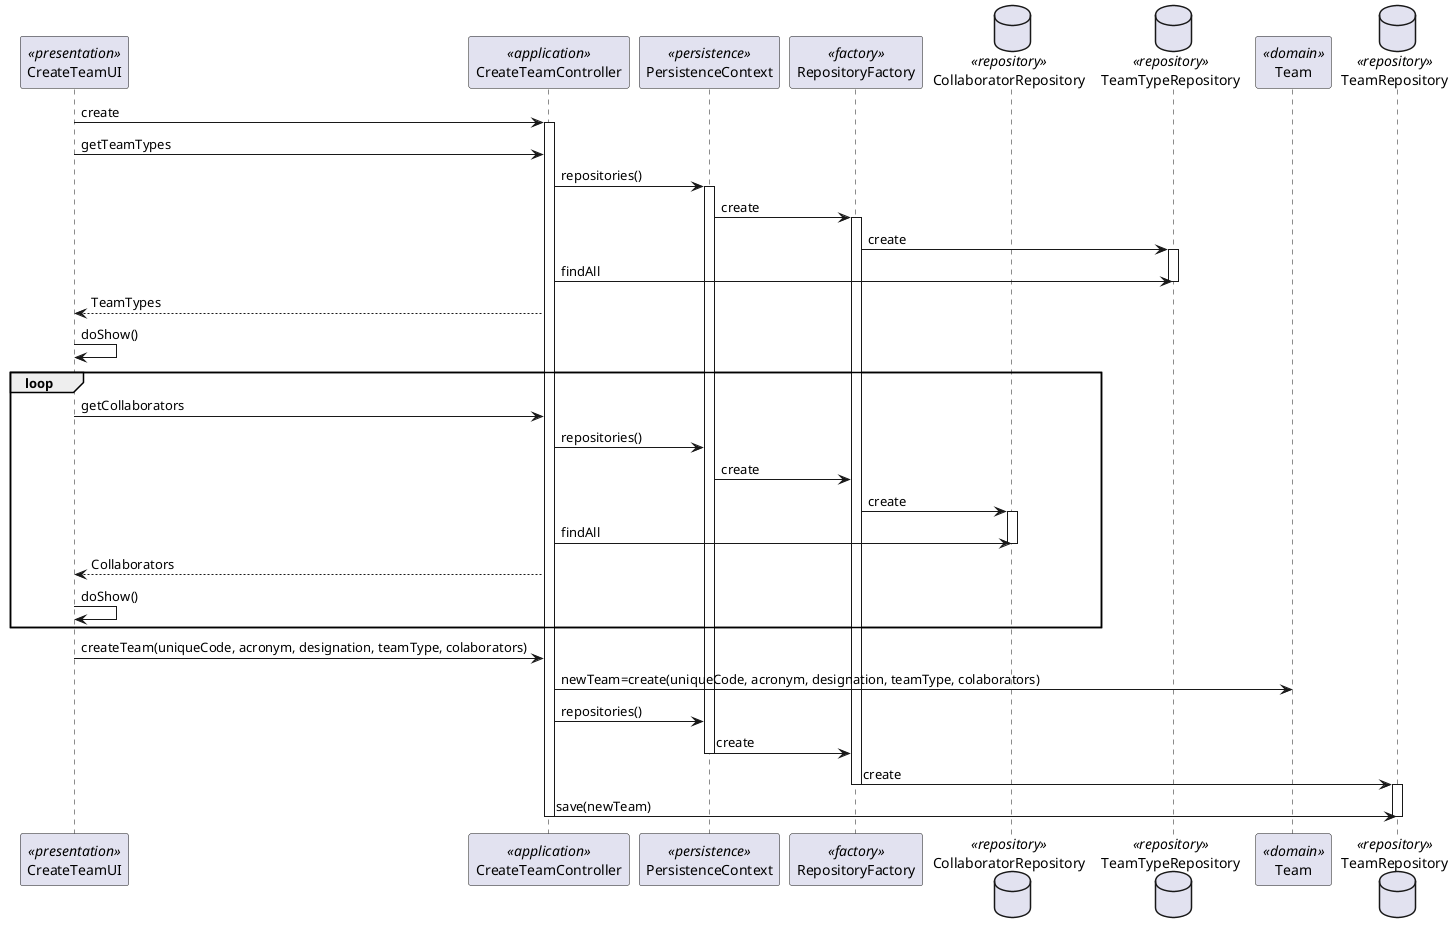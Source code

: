 @startuml

participant CreateTeamUI as CreateTeamUI <<presentation>>
participant CreateTeamController as CreateTeamController <<application>>
participant PersistenceContext as PersistenceContext <<persistence>>
participant RepositoryFactory as RepositoryFactory <<factory>>
database CollaboratorRepository as CollaboratorRepository <<repository>>
database TeamTypeRepository as TeamTypeRepository <<repository>>
participant Team as Team <<domain>>
database TeamRepository as TeamRepository <<repository>>


CreateTeamUI -> CreateTeamController : create
activate CreateTeamController


CreateTeamUI -> CreateTeamController : getTeamTypes
CreateTeamController -> PersistenceContext : repositories()
activate PersistenceContext
PersistenceContext -> RepositoryFactory : create
activate RepositoryFactory
RepositoryFactory -> TeamTypeRepository : create
activate TeamTypeRepository
CreateTeamController -> TeamTypeRepository : findAll
deactivate TeamTypeRepository
CreateTeamController --> CreateTeamUI: TeamTypes

CreateTeamUI -> CreateTeamUI : doShow()


loop
CreateTeamUI -> CreateTeamController : getCollaborators
CreateTeamController -> PersistenceContext : repositories()
PersistenceContext -> RepositoryFactory : create
RepositoryFactory -> CollaboratorRepository : create
activate CollaboratorRepository
CreateTeamController -> CollaboratorRepository : findAll
deactivate CollaboratorRepository
CreateTeamController --> CreateTeamUI: Collaborators

CreateTeamUI -> CreateTeamUI : doShow()
end


CreateTeamUI -> CreateTeamController : createTeam(uniqueCode, acronym, designation, teamType, colaborators)
CreateTeamController -> Team : newTeam=create(uniqueCode, acronym, designation, teamType, colaborators)
CreateTeamController -> PersistenceContext : repositories()
PersistenceContext -> RepositoryFactory : create
deactivate PersistenceContext
RepositoryFactory -> TeamRepository : create
deactivate RepositoryFactory
activate TeamRepository

CreateTeamController -> TeamRepository : save(newTeam)
deactivate TeamRepository
deactivate CreateTeamController

@enduml
